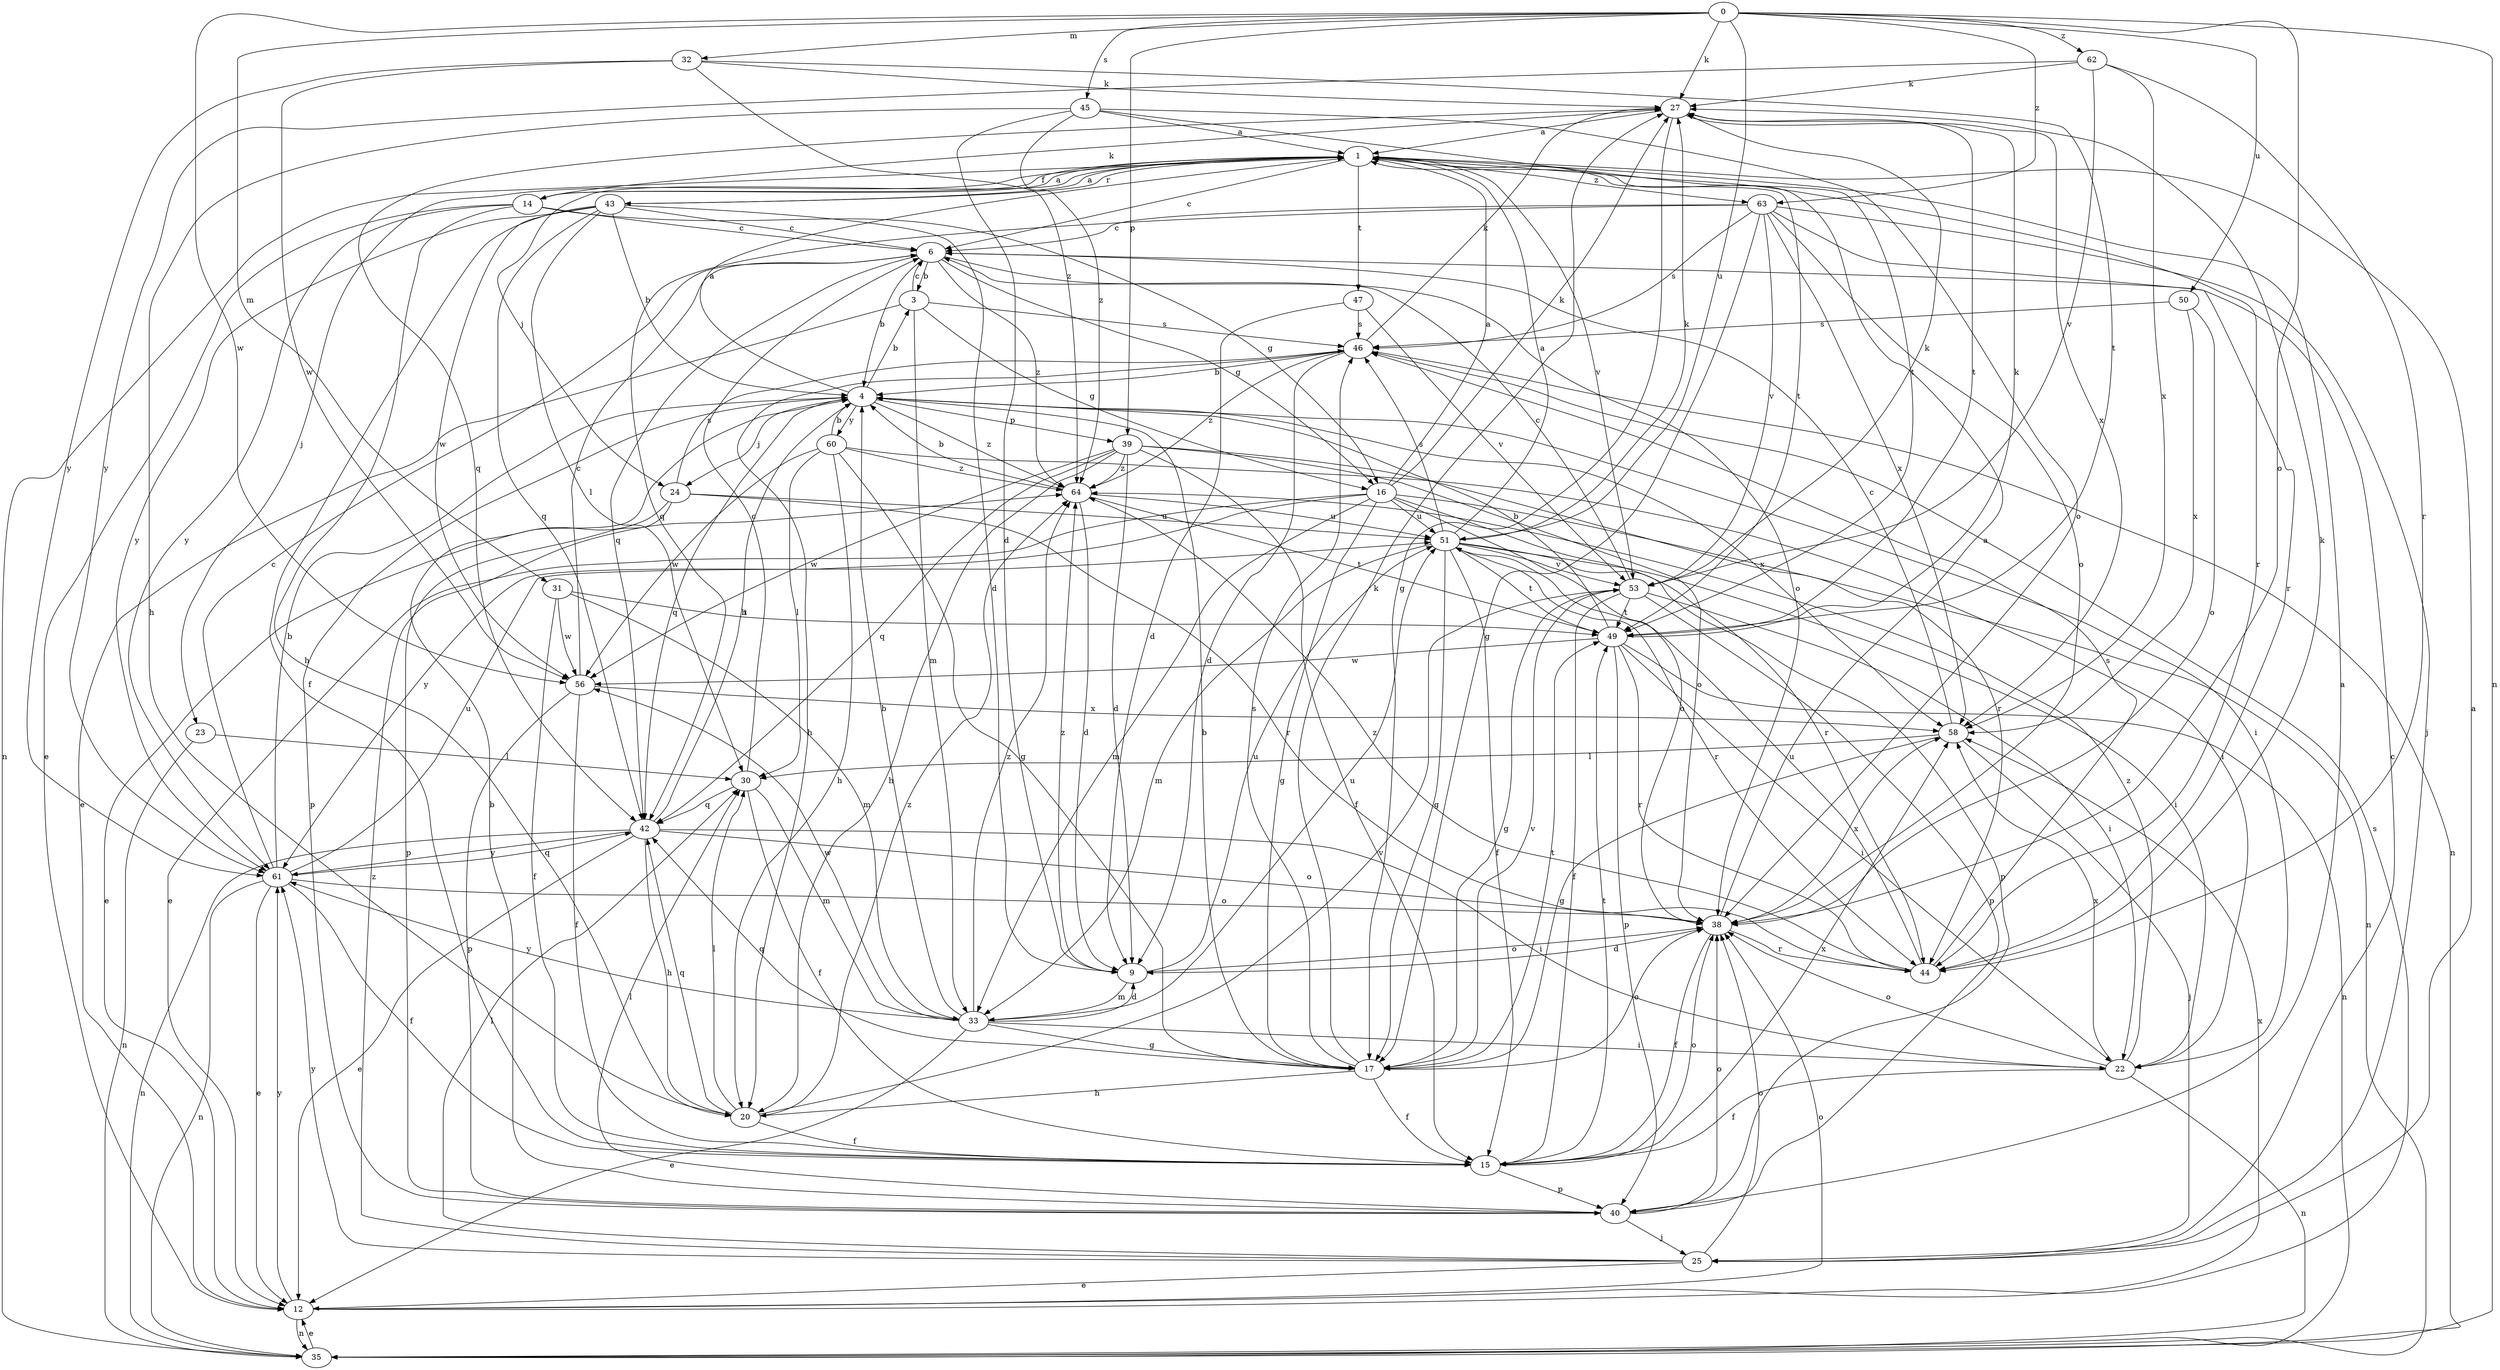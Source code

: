 strict digraph  {
0;
1;
3;
4;
6;
9;
12;
14;
15;
16;
17;
20;
22;
23;
24;
25;
27;
30;
31;
32;
33;
35;
38;
39;
40;
42;
43;
44;
45;
46;
47;
49;
50;
51;
53;
56;
58;
60;
61;
62;
63;
64;
0 -> 27  [label=k];
0 -> 31  [label=m];
0 -> 32  [label=m];
0 -> 35  [label=n];
0 -> 38  [label=o];
0 -> 39  [label=p];
0 -> 45  [label=s];
0 -> 50  [label=u];
0 -> 51  [label=u];
0 -> 56  [label=w];
0 -> 62  [label=z];
0 -> 63  [label=z];
1 -> 6  [label=c];
1 -> 14  [label=f];
1 -> 23  [label=j];
1 -> 24  [label=j];
1 -> 35  [label=n];
1 -> 43  [label=r];
1 -> 44  [label=r];
1 -> 47  [label=t];
1 -> 49  [label=t];
1 -> 53  [label=v];
1 -> 63  [label=z];
3 -> 6  [label=c];
3 -> 12  [label=e];
3 -> 16  [label=g];
3 -> 33  [label=m];
3 -> 46  [label=s];
4 -> 1  [label=a];
4 -> 3  [label=b];
4 -> 22  [label=i];
4 -> 24  [label=j];
4 -> 39  [label=p];
4 -> 40  [label=p];
4 -> 42  [label=q];
4 -> 58  [label=x];
4 -> 60  [label=y];
4 -> 64  [label=z];
6 -> 3  [label=b];
6 -> 4  [label=b];
6 -> 16  [label=g];
6 -> 38  [label=o];
6 -> 42  [label=q];
6 -> 64  [label=z];
9 -> 33  [label=m];
9 -> 38  [label=o];
9 -> 51  [label=u];
9 -> 64  [label=z];
12 -> 35  [label=n];
12 -> 38  [label=o];
12 -> 46  [label=s];
12 -> 58  [label=x];
12 -> 61  [label=y];
14 -> 1  [label=a];
14 -> 6  [label=c];
14 -> 12  [label=e];
14 -> 16  [label=g];
14 -> 20  [label=h];
14 -> 27  [label=k];
14 -> 61  [label=y];
15 -> 38  [label=o];
15 -> 40  [label=p];
15 -> 49  [label=t];
15 -> 58  [label=x];
16 -> 1  [label=a];
16 -> 12  [label=e];
16 -> 17  [label=g];
16 -> 27  [label=k];
16 -> 33  [label=m];
16 -> 35  [label=n];
16 -> 38  [label=o];
16 -> 44  [label=r];
16 -> 51  [label=u];
16 -> 61  [label=y];
17 -> 4  [label=b];
17 -> 15  [label=f];
17 -> 20  [label=h];
17 -> 27  [label=k];
17 -> 38  [label=o];
17 -> 42  [label=q];
17 -> 46  [label=s];
17 -> 49  [label=t];
17 -> 53  [label=v];
20 -> 15  [label=f];
20 -> 30  [label=l];
20 -> 42  [label=q];
20 -> 53  [label=v];
20 -> 64  [label=z];
22 -> 15  [label=f];
22 -> 35  [label=n];
22 -> 38  [label=o];
22 -> 58  [label=x];
22 -> 64  [label=z];
23 -> 30  [label=l];
23 -> 35  [label=n];
24 -> 12  [label=e];
24 -> 40  [label=p];
24 -> 44  [label=r];
24 -> 46  [label=s];
24 -> 51  [label=u];
25 -> 1  [label=a];
25 -> 6  [label=c];
25 -> 12  [label=e];
25 -> 30  [label=l];
25 -> 38  [label=o];
25 -> 61  [label=y];
25 -> 64  [label=z];
27 -> 1  [label=a];
27 -> 17  [label=g];
27 -> 42  [label=q];
27 -> 49  [label=t];
27 -> 58  [label=x];
30 -> 6  [label=c];
30 -> 15  [label=f];
30 -> 33  [label=m];
30 -> 42  [label=q];
31 -> 15  [label=f];
31 -> 33  [label=m];
31 -> 49  [label=t];
31 -> 56  [label=w];
32 -> 27  [label=k];
32 -> 49  [label=t];
32 -> 56  [label=w];
32 -> 61  [label=y];
32 -> 64  [label=z];
33 -> 4  [label=b];
33 -> 9  [label=d];
33 -> 12  [label=e];
33 -> 17  [label=g];
33 -> 22  [label=i];
33 -> 51  [label=u];
33 -> 56  [label=w];
33 -> 61  [label=y];
33 -> 64  [label=z];
35 -> 12  [label=e];
38 -> 1  [label=a];
38 -> 9  [label=d];
38 -> 15  [label=f];
38 -> 44  [label=r];
38 -> 58  [label=x];
39 -> 9  [label=d];
39 -> 15  [label=f];
39 -> 20  [label=h];
39 -> 38  [label=o];
39 -> 42  [label=q];
39 -> 44  [label=r];
39 -> 56  [label=w];
39 -> 64  [label=z];
40 -> 1  [label=a];
40 -> 4  [label=b];
40 -> 25  [label=j];
40 -> 30  [label=l];
40 -> 38  [label=o];
42 -> 4  [label=b];
42 -> 12  [label=e];
42 -> 20  [label=h];
42 -> 22  [label=i];
42 -> 35  [label=n];
42 -> 38  [label=o];
42 -> 61  [label=y];
43 -> 1  [label=a];
43 -> 4  [label=b];
43 -> 6  [label=c];
43 -> 9  [label=d];
43 -> 15  [label=f];
43 -> 30  [label=l];
43 -> 42  [label=q];
43 -> 56  [label=w];
43 -> 61  [label=y];
44 -> 27  [label=k];
44 -> 46  [label=s];
44 -> 51  [label=u];
44 -> 64  [label=z];
45 -> 1  [label=a];
45 -> 9  [label=d];
45 -> 20  [label=h];
45 -> 38  [label=o];
45 -> 49  [label=t];
45 -> 64  [label=z];
46 -> 4  [label=b];
46 -> 9  [label=d];
46 -> 20  [label=h];
46 -> 27  [label=k];
46 -> 35  [label=n];
46 -> 64  [label=z];
47 -> 9  [label=d];
47 -> 46  [label=s];
47 -> 53  [label=v];
49 -> 4  [label=b];
49 -> 22  [label=i];
49 -> 27  [label=k];
49 -> 35  [label=n];
49 -> 40  [label=p];
49 -> 44  [label=r];
49 -> 56  [label=w];
50 -> 38  [label=o];
50 -> 46  [label=s];
50 -> 58  [label=x];
51 -> 1  [label=a];
51 -> 15  [label=f];
51 -> 17  [label=g];
51 -> 22  [label=i];
51 -> 27  [label=k];
51 -> 33  [label=m];
51 -> 40  [label=p];
51 -> 44  [label=r];
51 -> 46  [label=s];
51 -> 49  [label=t];
51 -> 53  [label=v];
53 -> 6  [label=c];
53 -> 15  [label=f];
53 -> 17  [label=g];
53 -> 22  [label=i];
53 -> 27  [label=k];
53 -> 40  [label=p];
53 -> 49  [label=t];
56 -> 6  [label=c];
56 -> 15  [label=f];
56 -> 40  [label=p];
56 -> 58  [label=x];
58 -> 6  [label=c];
58 -> 17  [label=g];
58 -> 25  [label=j];
58 -> 30  [label=l];
60 -> 4  [label=b];
60 -> 17  [label=g];
60 -> 20  [label=h];
60 -> 22  [label=i];
60 -> 30  [label=l];
60 -> 56  [label=w];
60 -> 64  [label=z];
61 -> 4  [label=b];
61 -> 6  [label=c];
61 -> 12  [label=e];
61 -> 15  [label=f];
61 -> 35  [label=n];
61 -> 38  [label=o];
61 -> 42  [label=q];
61 -> 51  [label=u];
62 -> 27  [label=k];
62 -> 44  [label=r];
62 -> 53  [label=v];
62 -> 58  [label=x];
62 -> 61  [label=y];
63 -> 6  [label=c];
63 -> 17  [label=g];
63 -> 25  [label=j];
63 -> 38  [label=o];
63 -> 42  [label=q];
63 -> 44  [label=r];
63 -> 46  [label=s];
63 -> 53  [label=v];
63 -> 58  [label=x];
64 -> 4  [label=b];
64 -> 9  [label=d];
64 -> 49  [label=t];
64 -> 51  [label=u];
}
